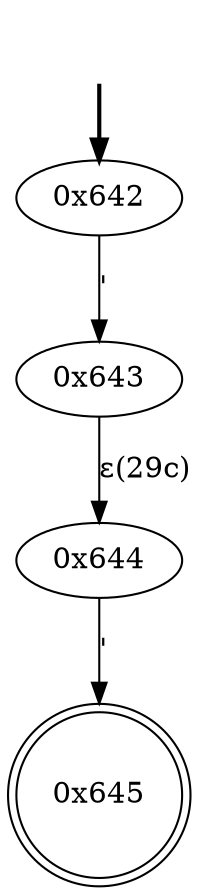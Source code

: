 digraph {
	fake [style=invisible]
	"0x642" [root=true]
	"0x643"
	"0x644"
	"0x645" [shape=doublecircle]
	fake -> "0x642" [style=bold]
	"0x642" -> "0x643" [label="'"]
	"0x644" -> "0x645" [label="'"]
	"0x643" -> "0x644" [label="ε(29c)"]
}
